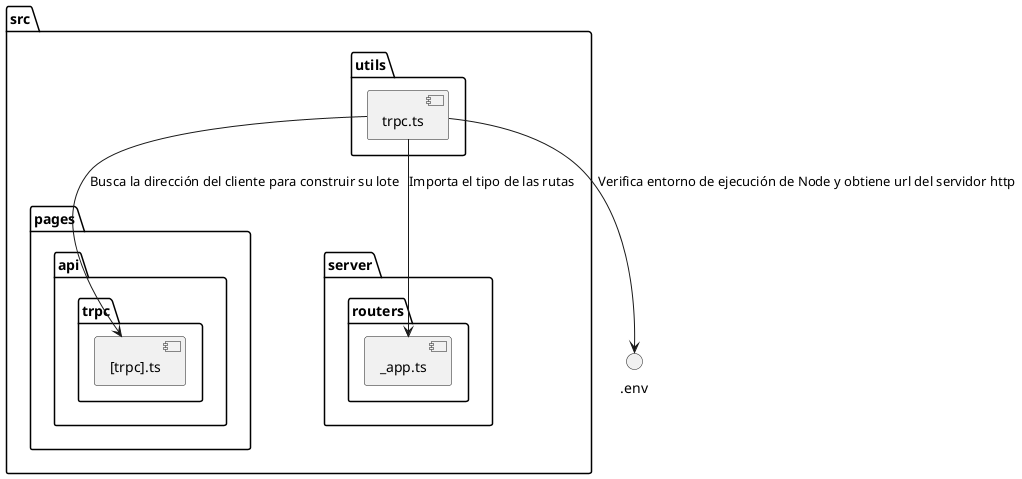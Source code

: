 @startuml


!define COMPONENT Component

package "src" {
     folder "pages" {
        folder "api"{           
            folder "trpc"{
                COMPONENT "[trpc].ts"
            }                
        }
      
        
    }
    folder "server" {       
        folder "routers" {
            COMPONENT "_app.ts"
        }                       
                        
    }
    folder "utils" {
        COMPONENT "trpc.ts"
    }
   
}

' Relaciones
"trpc.ts"-->"_app.ts": Importa el tipo de las rutas
"trpc.ts"-->"[trpc].ts": Busca la dirección del cliente para construir su lote
"trpc.ts"-->".env": Verifica entorno de ejecución de Node y obtiene url del servidor http 


@enduml
